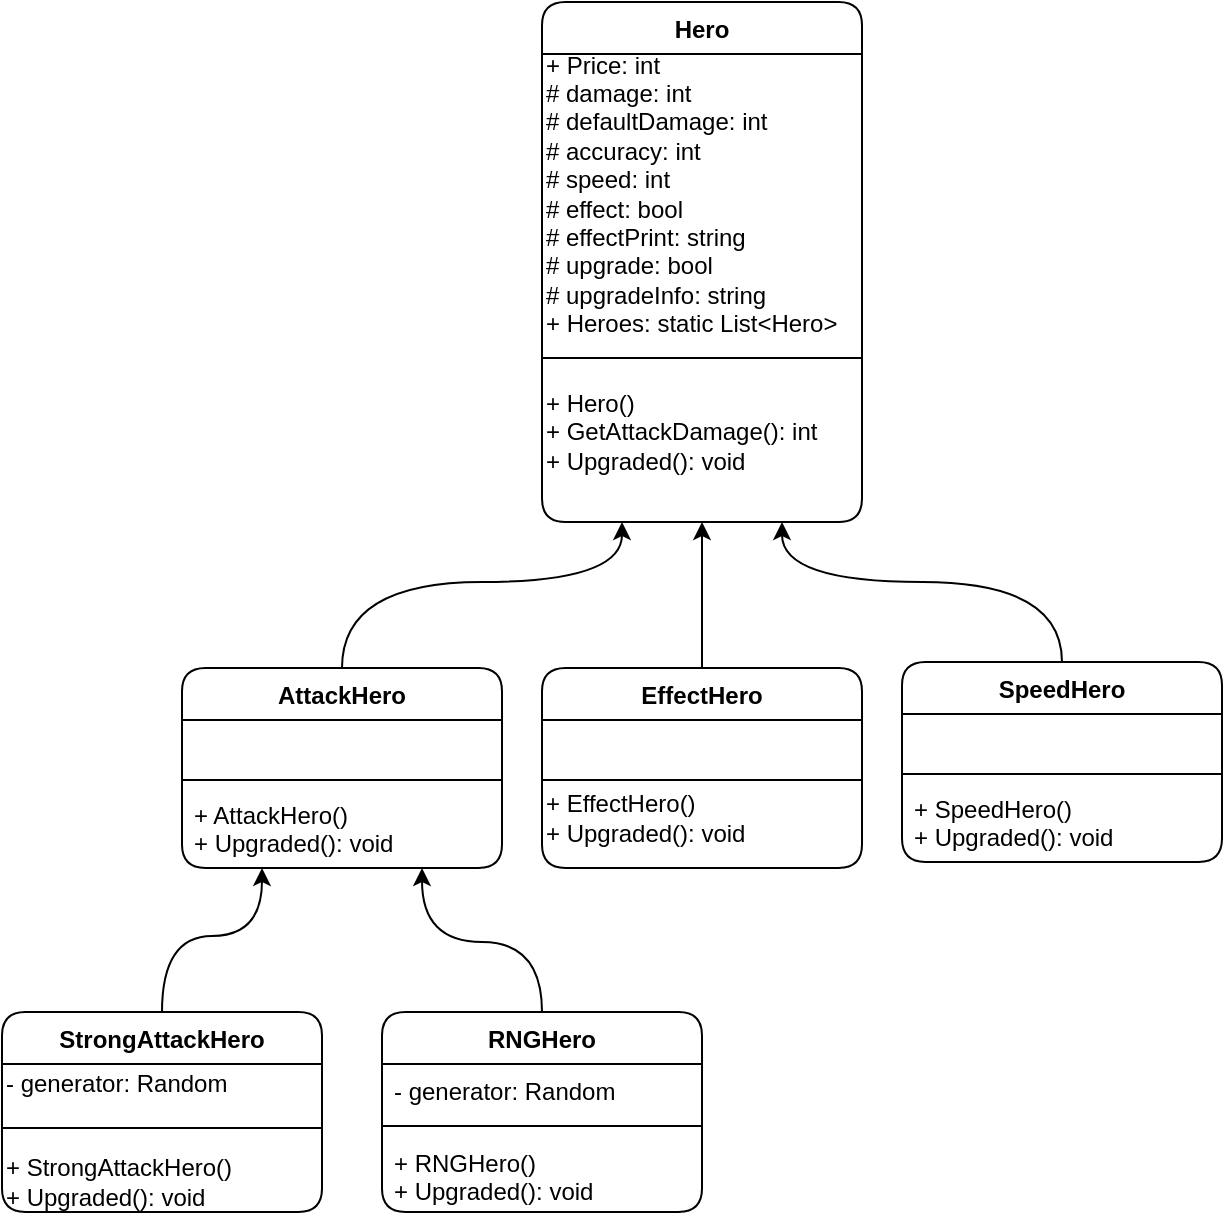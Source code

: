 <mxfile version="14.6.11" type="github" pages="3">
  <diagram id="C5RBs43oDa-KdzZeNtuy" name="Hero">
    <mxGraphModel dx="1320" dy="645" grid="1" gridSize="10" guides="1" tooltips="1" connect="1" arrows="1" fold="1" page="1" pageScale="1" pageWidth="827" pageHeight="1169" math="0" shadow="0">
      <root>
        <mxCell id="WIyWlLk6GJQsqaUBKTNV-0" />
        <mxCell id="WIyWlLk6GJQsqaUBKTNV-1" parent="WIyWlLk6GJQsqaUBKTNV-0" />
        <mxCell id="zkfFHV4jXpPFQw0GAbJ--0" value="Hero" style="swimlane;fontStyle=1;align=center;verticalAlign=top;childLayout=stackLayout;horizontal=1;startSize=26;horizontalStack=0;resizeParent=1;resizeLast=0;collapsible=1;marginBottom=0;shadow=0;strokeWidth=1;rounded=1;" parent="WIyWlLk6GJQsqaUBKTNV-1" vertex="1">
          <mxGeometry x="320" y="80" width="160" height="260" as="geometry">
            <mxRectangle x="230" y="140" width="160" height="26" as="alternateBounds" />
          </mxGeometry>
        </mxCell>
        <mxCell id="fOFZKlebAl8qTiJnDQJF-10" value="+ Price: int&lt;br&gt;# damage: int&lt;br&gt;# defaultDamage: int&lt;br&gt;# accuracy: int&lt;br&gt;# speed: int&lt;br&gt;# effect: bool&lt;br&gt;# effectPrint: string&lt;br&gt;# upgrade: bool&lt;br&gt;# upgradeInfo: string&lt;br&gt;+ Heroes: static List&amp;lt;Hero&amp;gt;" style="text;html=1;align=left;verticalAlign=middle;resizable=0;points=[];autosize=1;strokeColor=none;" parent="zkfFHV4jXpPFQw0GAbJ--0" vertex="1">
          <mxGeometry y="26" width="160" height="140" as="geometry" />
        </mxCell>
        <mxCell id="zkfFHV4jXpPFQw0GAbJ--4" value="" style="line;html=1;strokeWidth=1;align=left;verticalAlign=middle;spacingTop=-1;spacingLeft=3;spacingRight=3;rotatable=0;labelPosition=right;points=[];portConstraint=eastwest;rounded=1;" parent="zkfFHV4jXpPFQw0GAbJ--0" vertex="1">
          <mxGeometry y="166" width="160" height="24" as="geometry" />
        </mxCell>
        <mxCell id="5n9pGK_i3ejU4ObwaQJb-2" value="+ Hero()&lt;br&gt;+ GetAttackDamage(): int&lt;br&gt;+ Upgraded(): void" style="text;html=1;align=left;verticalAlign=middle;resizable=0;points=[];autosize=1;strokeColor=none;" parent="zkfFHV4jXpPFQw0GAbJ--0" vertex="1">
          <mxGeometry y="190" width="160" height="50" as="geometry" />
        </mxCell>
        <mxCell id="zkfFHV4jXpPFQw0GAbJ--6" value="AttackHero" style="swimlane;fontStyle=1;align=center;verticalAlign=top;childLayout=stackLayout;horizontal=1;startSize=26;horizontalStack=0;resizeParent=1;resizeLast=0;collapsible=1;marginBottom=0;shadow=0;strokeWidth=1;rounded=1;" parent="WIyWlLk6GJQsqaUBKTNV-1" vertex="1">
          <mxGeometry x="140" y="413" width="160" height="100" as="geometry">
            <mxRectangle x="130" y="380" width="160" height="26" as="alternateBounds" />
          </mxGeometry>
        </mxCell>
        <mxCell id="zkfFHV4jXpPFQw0GAbJ--8" value=" " style="text;align=left;verticalAlign=top;spacingLeft=4;spacingRight=4;overflow=hidden;rotatable=0;points=[[0,0.5],[1,0.5]];portConstraint=eastwest;shadow=0;html=0;rounded=1;" parent="zkfFHV4jXpPFQw0GAbJ--6" vertex="1">
          <mxGeometry y="26" width="160" height="26" as="geometry" />
        </mxCell>
        <mxCell id="zkfFHV4jXpPFQw0GAbJ--9" value="" style="line;html=1;strokeWidth=1;align=left;verticalAlign=middle;spacingTop=-1;spacingLeft=3;spacingRight=3;rotatable=0;labelPosition=right;points=[];portConstraint=eastwest;rounded=1;" parent="zkfFHV4jXpPFQw0GAbJ--6" vertex="1">
          <mxGeometry y="52" width="160" height="8" as="geometry" />
        </mxCell>
        <mxCell id="zkfFHV4jXpPFQw0GAbJ--10" value="+ AttackHero()&#xa;+ Upgraded(): void" style="text;align=left;verticalAlign=top;spacingLeft=4;spacingRight=4;overflow=hidden;rotatable=0;points=[[0,0.5],[1,0.5]];portConstraint=eastwest;fontStyle=0;rounded=1;" parent="zkfFHV4jXpPFQw0GAbJ--6" vertex="1">
          <mxGeometry y="60" width="160" height="40" as="geometry" />
        </mxCell>
        <mxCell id="zkfFHV4jXpPFQw0GAbJ--12" value="" style="endArrow=classic;endFill=1;shadow=0;strokeWidth=1;edgeStyle=elbowEdgeStyle;elbow=vertical;curved=1;exitX=0.5;exitY=0;exitDx=0;exitDy=0;entryX=0.25;entryY=1;entryDx=0;entryDy=0;" parent="WIyWlLk6GJQsqaUBKTNV-1" source="zkfFHV4jXpPFQw0GAbJ--6" target="zkfFHV4jXpPFQw0GAbJ--0" edge="1">
          <mxGeometry width="160" relative="1" as="geometry">
            <mxPoint x="300" y="203" as="sourcePoint" />
            <mxPoint x="300" y="203" as="targetPoint" />
            <Array as="points">
              <mxPoint x="290" y="370" />
            </Array>
          </mxGeometry>
        </mxCell>
        <mxCell id="zkfFHV4jXpPFQw0GAbJ--13" value="EffectHero" style="swimlane;fontStyle=1;align=center;verticalAlign=top;childLayout=stackLayout;horizontal=1;startSize=26;horizontalStack=0;resizeParent=1;resizeLast=0;collapsible=1;marginBottom=0;shadow=0;strokeWidth=1;rounded=1;" parent="WIyWlLk6GJQsqaUBKTNV-1" vertex="1">
          <mxGeometry x="320" y="413" width="160" height="100" as="geometry">
            <mxRectangle x="340" y="380" width="170" height="26" as="alternateBounds" />
          </mxGeometry>
        </mxCell>
        <mxCell id="zkfFHV4jXpPFQw0GAbJ--14" value=" " style="text;align=left;verticalAlign=top;spacingLeft=4;spacingRight=4;overflow=hidden;rotatable=0;points=[[0,0.5],[1,0.5]];portConstraint=eastwest;rounded=1;" parent="zkfFHV4jXpPFQw0GAbJ--13" vertex="1">
          <mxGeometry y="26" width="160" height="26" as="geometry" />
        </mxCell>
        <mxCell id="zkfFHV4jXpPFQw0GAbJ--15" value="" style="line;html=1;strokeWidth=1;align=left;verticalAlign=middle;spacingTop=-1;spacingLeft=3;spacingRight=3;rotatable=0;labelPosition=right;points=[];portConstraint=eastwest;rounded=1;" parent="zkfFHV4jXpPFQw0GAbJ--13" vertex="1">
          <mxGeometry y="52" width="160" height="8" as="geometry" />
        </mxCell>
        <mxCell id="5n9pGK_i3ejU4ObwaQJb-17" value="+ EffectHero()&lt;br&gt;+ Upgraded(): void" style="text;html=1;align=left;verticalAlign=middle;resizable=0;points=[];autosize=1;strokeColor=none;" parent="zkfFHV4jXpPFQw0GAbJ--13" vertex="1">
          <mxGeometry y="60" width="160" height="30" as="geometry" />
        </mxCell>
        <mxCell id="zkfFHV4jXpPFQw0GAbJ--16" value="" style="endArrow=classic;endFill=1;shadow=0;strokeWidth=1;edgeStyle=elbowEdgeStyle;elbow=vertical;entryX=0.5;entryY=1;entryDx=0;entryDy=0;curved=1;exitX=0.5;exitY=0;exitDx=0;exitDy=0;" parent="WIyWlLk6GJQsqaUBKTNV-1" source="zkfFHV4jXpPFQw0GAbJ--13" target="zkfFHV4jXpPFQw0GAbJ--0" edge="1">
          <mxGeometry width="160" relative="1" as="geometry">
            <mxPoint x="500" y="410" as="sourcePoint" />
            <mxPoint x="410" y="271" as="targetPoint" />
            <Array as="points">
              <mxPoint x="400" y="390" />
            </Array>
          </mxGeometry>
        </mxCell>
        <mxCell id="fOFZKlebAl8qTiJnDQJF-11" style="edgeStyle=orthogonalEdgeStyle;curved=1;rounded=0;orthogonalLoop=1;jettySize=auto;html=1;entryX=0.75;entryY=1;entryDx=0;entryDy=0;" parent="WIyWlLk6GJQsqaUBKTNV-1" source="fOFZKlebAl8qTiJnDQJF-6" target="zkfFHV4jXpPFQw0GAbJ--0" edge="1">
          <mxGeometry relative="1" as="geometry">
            <mxPoint x="480" y="240" as="targetPoint" />
            <Array as="points">
              <mxPoint x="580" y="370" />
              <mxPoint x="440" y="370" />
            </Array>
          </mxGeometry>
        </mxCell>
        <mxCell id="fOFZKlebAl8qTiJnDQJF-6" value="SpeedHero" style="swimlane;fontStyle=1;align=center;verticalAlign=top;childLayout=stackLayout;horizontal=1;startSize=26;horizontalStack=0;resizeParent=1;resizeParentMax=0;resizeLast=0;collapsible=1;marginBottom=0;rounded=1;shadow=0;glass=0;sketch=0;fillColor=#ffffff;gradientColor=none;" parent="WIyWlLk6GJQsqaUBKTNV-1" vertex="1">
          <mxGeometry x="500" y="410" width="160" height="100" as="geometry" />
        </mxCell>
        <mxCell id="fOFZKlebAl8qTiJnDQJF-7" value=" " style="text;strokeColor=none;fillColor=none;align=left;verticalAlign=top;spacingLeft=4;spacingRight=4;overflow=hidden;rotatable=0;points=[[0,0.5],[1,0.5]];portConstraint=eastwest;" parent="fOFZKlebAl8qTiJnDQJF-6" vertex="1">
          <mxGeometry y="26" width="160" height="26" as="geometry" />
        </mxCell>
        <mxCell id="fOFZKlebAl8qTiJnDQJF-8" value="" style="line;strokeWidth=1;fillColor=none;align=left;verticalAlign=middle;spacingTop=-1;spacingLeft=3;spacingRight=3;rotatable=0;labelPosition=right;points=[];portConstraint=eastwest;" parent="fOFZKlebAl8qTiJnDQJF-6" vertex="1">
          <mxGeometry y="52" width="160" height="8" as="geometry" />
        </mxCell>
        <mxCell id="fOFZKlebAl8qTiJnDQJF-9" value="+ SpeedHero()&#xa;+ Upgraded(): void" style="text;strokeColor=none;fillColor=none;align=left;verticalAlign=top;spacingLeft=4;spacingRight=4;overflow=hidden;rotatable=0;points=[[0,0.5],[1,0.5]];portConstraint=eastwest;" parent="fOFZKlebAl8qTiJnDQJF-6" vertex="1">
          <mxGeometry y="60" width="160" height="40" as="geometry" />
        </mxCell>
        <mxCell id="5HbnqdHGxBV0XQOdH_l--1" style="edgeStyle=orthogonalEdgeStyle;rounded=0;orthogonalLoop=1;jettySize=auto;html=1;entryX=0.25;entryY=1;entryDx=0;entryDy=0;curved=1;exitX=0.5;exitY=0;exitDx=0;exitDy=0;" parent="WIyWlLk6GJQsqaUBKTNV-1" source="5n9pGK_i3ejU4ObwaQJb-3" target="zkfFHV4jXpPFQw0GAbJ--6" edge="1">
          <mxGeometry relative="1" as="geometry">
            <Array as="points">
              <mxPoint x="130" y="547" />
              <mxPoint x="180" y="547" />
            </Array>
          </mxGeometry>
        </mxCell>
        <mxCell id="5n9pGK_i3ejU4ObwaQJb-3" value="StrongAttackHero" style="swimlane;fontStyle=1;align=center;verticalAlign=top;childLayout=stackLayout;horizontal=1;startSize=26;horizontalStack=0;resizeParent=1;resizeParentMax=0;resizeLast=0;collapsible=1;marginBottom=0;rounded=1;" parent="WIyWlLk6GJQsqaUBKTNV-1" vertex="1">
          <mxGeometry x="50" y="585" width="160" height="100" as="geometry" />
        </mxCell>
        <mxCell id="5n9pGK_i3ejU4ObwaQJb-19" value="&lt;div&gt;&lt;span&gt;- generator: Random&lt;/span&gt;&lt;/div&gt;" style="text;html=1;align=left;verticalAlign=middle;resizable=0;points=[];autosize=1;strokeColor=none;" parent="5n9pGK_i3ejU4ObwaQJb-3" vertex="1">
          <mxGeometry y="26" width="160" height="20" as="geometry" />
        </mxCell>
        <mxCell id="5n9pGK_i3ejU4ObwaQJb-5" value="" style="line;strokeWidth=1;fillColor=none;align=left;verticalAlign=middle;spacingTop=-1;spacingLeft=3;spacingRight=3;rotatable=0;labelPosition=right;points=[];portConstraint=eastwest;" parent="5n9pGK_i3ejU4ObwaQJb-3" vertex="1">
          <mxGeometry y="46" width="160" height="24" as="geometry" />
        </mxCell>
        <mxCell id="5n9pGK_i3ejU4ObwaQJb-18" value="+ StrongAttackHero()&lt;br&gt;+ Upgraded(): void" style="text;html=1;align=left;verticalAlign=middle;resizable=0;points=[];autosize=1;strokeColor=none;" parent="5n9pGK_i3ejU4ObwaQJb-3" vertex="1">
          <mxGeometry y="70" width="160" height="30" as="geometry" />
        </mxCell>
        <mxCell id="5n9pGK_i3ejU4ObwaQJb-12" style="edgeStyle=orthogonalEdgeStyle;curved=1;rounded=0;orthogonalLoop=1;jettySize=auto;html=1;endArrow=classic;endFill=1;strokeWidth=1;exitX=0.5;exitY=0;exitDx=0;exitDy=0;entryX=0.75;entryY=1;entryDx=0;entryDy=0;" parent="WIyWlLk6GJQsqaUBKTNV-1" source="5n9pGK_i3ejU4ObwaQJb-7" target="zkfFHV4jXpPFQw0GAbJ--6" edge="1">
          <mxGeometry relative="1" as="geometry">
            <Array as="points">
              <mxPoint x="320" y="550" />
              <mxPoint x="260" y="550" />
            </Array>
            <mxPoint x="260" y="533" as="targetPoint" />
          </mxGeometry>
        </mxCell>
        <mxCell id="5n9pGK_i3ejU4ObwaQJb-7" value="RNGHero" style="swimlane;fontStyle=1;align=center;verticalAlign=top;childLayout=stackLayout;horizontal=1;startSize=26;horizontalStack=0;resizeParent=1;resizeParentMax=0;resizeLast=0;collapsible=1;marginBottom=0;rounded=1;" parent="WIyWlLk6GJQsqaUBKTNV-1" vertex="1">
          <mxGeometry x="240" y="585" width="160" height="100" as="geometry" />
        </mxCell>
        <mxCell id="5n9pGK_i3ejU4ObwaQJb-8" value="- generator: Random" style="text;strokeColor=none;fillColor=none;align=left;verticalAlign=top;spacingLeft=4;spacingRight=4;overflow=hidden;rotatable=0;points=[[0,0.5],[1,0.5]];portConstraint=eastwest;rounded=0;shadow=0;glass=0;sketch=0;" parent="5n9pGK_i3ejU4ObwaQJb-7" vertex="1">
          <mxGeometry y="26" width="160" height="26" as="geometry" />
        </mxCell>
        <mxCell id="5n9pGK_i3ejU4ObwaQJb-9" value="" style="line;strokeWidth=1;fillColor=none;align=left;verticalAlign=middle;spacingTop=-1;spacingLeft=3;spacingRight=3;rotatable=0;labelPosition=right;points=[];portConstraint=eastwest;" parent="5n9pGK_i3ejU4ObwaQJb-7" vertex="1">
          <mxGeometry y="52" width="160" height="10" as="geometry" />
        </mxCell>
        <mxCell id="5n9pGK_i3ejU4ObwaQJb-10" value="+ RNGHero()&#xa;+ Upgraded(): void" style="text;strokeColor=none;fillColor=none;align=left;verticalAlign=top;spacingLeft=4;spacingRight=4;overflow=hidden;rotatable=0;points=[[0,0.5],[1,0.5]];portConstraint=eastwest;" parent="5n9pGK_i3ejU4ObwaQJb-7" vertex="1">
          <mxGeometry y="62" width="160" height="38" as="geometry" />
        </mxCell>
      </root>
    </mxGraphModel>
  </diagram>
  <diagram id="gpCSn_Zk3ZEgO7moGBiu" name="Monster">
    <mxGraphModel dx="935" dy="457" grid="1" gridSize="10" guides="1" tooltips="1" connect="1" arrows="1" fold="1" page="1" pageScale="1" pageWidth="827" pageHeight="1169" math="0" shadow="0">
      <root>
        <mxCell id="JY0iZ1scps40qftBz4do-0" />
        <mxCell id="JY0iZ1scps40qftBz4do-1" parent="JY0iZ1scps40qftBz4do-0" />
        <mxCell id="JY0iZ1scps40qftBz4do-2" value="Monster&#xa;" style="swimlane;fontStyle=1;align=center;verticalAlign=top;childLayout=stackLayout;horizontal=1;startSize=26;horizontalStack=0;resizeParent=1;resizeParentMax=0;resizeLast=0;collapsible=1;marginBottom=0;" parent="JY0iZ1scps40qftBz4do-1" vertex="1">
          <mxGeometry x="334" y="220" width="160" height="114" as="geometry" />
        </mxCell>
        <mxCell id="JY0iZ1scps40qftBz4do-3" value="# hp: int&#xa;# speed: int&#xa;# priority: int" style="text;strokeColor=none;fillColor=none;align=left;verticalAlign=top;spacingLeft=4;spacingRight=4;overflow=hidden;rotatable=0;points=[[0,0.5],[1,0.5]];portConstraint=eastwest;" parent="JY0iZ1scps40qftBz4do-2" vertex="1">
          <mxGeometry y="26" width="160" height="54" as="geometry" />
        </mxCell>
        <mxCell id="JY0iZ1scps40qftBz4do-4" value="" style="line;strokeWidth=1;fillColor=none;align=left;verticalAlign=middle;spacingTop=-1;spacingLeft=3;spacingRight=3;rotatable=0;labelPosition=right;points=[];portConstraint=eastwest;" parent="JY0iZ1scps40qftBz4do-2" vertex="1">
          <mxGeometry y="80" width="160" height="8" as="geometry" />
        </mxCell>
        <mxCell id="JY0iZ1scps40qftBz4do-5" value="+ GetHp(): int" style="text;strokeColor=none;fillColor=none;align=left;verticalAlign=top;spacingLeft=4;spacingRight=4;overflow=hidden;rotatable=0;points=[[0,0.5],[1,0.5]];portConstraint=eastwest;" parent="JY0iZ1scps40qftBz4do-2" vertex="1">
          <mxGeometry y="88" width="160" height="26" as="geometry" />
        </mxCell>
        <mxCell id="JY0iZ1scps40qftBz4do-12" style="edgeStyle=orthogonalEdgeStyle;rounded=0;orthogonalLoop=1;jettySize=auto;html=1;entryX=0.086;entryY=1.137;entryDx=0;entryDy=0;entryPerimeter=0;exitX=0.5;exitY=0;exitDx=0;exitDy=0;curved=1;" parent="JY0iZ1scps40qftBz4do-1" source="JY0iZ1scps40qftBz4do-7" target="JY0iZ1scps40qftBz4do-5" edge="1">
          <mxGeometry relative="1" as="geometry">
            <Array as="points">
              <mxPoint x="159" y="370" />
              <mxPoint x="348" y="370" />
            </Array>
          </mxGeometry>
        </mxCell>
        <mxCell id="JY0iZ1scps40qftBz4do-7" value="Zombie" style="swimlane;fontStyle=1;align=center;verticalAlign=top;childLayout=stackLayout;horizontal=1;startSize=26;horizontalStack=0;resizeParent=1;resizeParentMax=0;resizeLast=0;collapsible=1;marginBottom=0;" parent="JY0iZ1scps40qftBz4do-1" vertex="1">
          <mxGeometry x="79" y="420" width="160" height="86" as="geometry" />
        </mxCell>
        <mxCell id="JY0iZ1scps40qftBz4do-8" value=" " style="text;strokeColor=none;fillColor=none;align=left;verticalAlign=top;spacingLeft=4;spacingRight=4;overflow=hidden;rotatable=0;points=[[0,0.5],[1,0.5]];portConstraint=eastwest;" parent="JY0iZ1scps40qftBz4do-7" vertex="1">
          <mxGeometry y="26" width="160" height="26" as="geometry" />
        </mxCell>
        <mxCell id="JY0iZ1scps40qftBz4do-9" value="" style="line;strokeWidth=1;fillColor=none;align=left;verticalAlign=middle;spacingTop=-1;spacingLeft=3;spacingRight=3;rotatable=0;labelPosition=right;points=[];portConstraint=eastwest;" parent="JY0iZ1scps40qftBz4do-7" vertex="1">
          <mxGeometry y="52" width="160" height="8" as="geometry" />
        </mxCell>
        <mxCell id="JY0iZ1scps40qftBz4do-10" value="+ Zombie()" style="text;strokeColor=none;fillColor=none;align=left;verticalAlign=top;spacingLeft=4;spacingRight=4;overflow=hidden;rotatable=0;points=[[0,0.5],[1,0.5]];portConstraint=eastwest;" parent="JY0iZ1scps40qftBz4do-7" vertex="1">
          <mxGeometry y="60" width="160" height="26" as="geometry" />
        </mxCell>
        <mxCell id="TCaOxVq4stTgbc_iNaQc-0" style="edgeStyle=orthogonalEdgeStyle;rounded=0;orthogonalLoop=1;jettySize=auto;html=1;curved=1;" edge="1" parent="JY0iZ1scps40qftBz4do-1" source="JY0iZ1scps40qftBz4do-13">
          <mxGeometry relative="1" as="geometry">
            <mxPoint x="400" y="340" as="targetPoint" />
          </mxGeometry>
        </mxCell>
        <mxCell id="JY0iZ1scps40qftBz4do-13" value="Bat" style="swimlane;fontStyle=1;align=center;verticalAlign=top;childLayout=stackLayout;horizontal=1;startSize=26;horizontalStack=0;resizeParent=1;resizeParentMax=0;resizeLast=0;collapsible=1;marginBottom=0;" parent="JY0iZ1scps40qftBz4do-1" vertex="1">
          <mxGeometry x="249" y="420" width="160" height="86" as="geometry" />
        </mxCell>
        <mxCell id="JY0iZ1scps40qftBz4do-14" value=" " style="text;strokeColor=none;fillColor=none;align=left;verticalAlign=top;spacingLeft=4;spacingRight=4;overflow=hidden;rotatable=0;points=[[0,0.5],[1,0.5]];portConstraint=eastwest;" parent="JY0iZ1scps40qftBz4do-13" vertex="1">
          <mxGeometry y="26" width="160" height="26" as="geometry" />
        </mxCell>
        <mxCell id="JY0iZ1scps40qftBz4do-15" value="" style="line;strokeWidth=1;fillColor=none;align=left;verticalAlign=middle;spacingTop=-1;spacingLeft=3;spacingRight=3;rotatable=0;labelPosition=right;points=[];portConstraint=eastwest;" parent="JY0iZ1scps40qftBz4do-13" vertex="1">
          <mxGeometry y="52" width="160" height="8" as="geometry" />
        </mxCell>
        <mxCell id="JY0iZ1scps40qftBz4do-16" value="+ Bat()" style="text;strokeColor=none;fillColor=none;align=left;verticalAlign=top;spacingLeft=4;spacingRight=4;overflow=hidden;rotatable=0;points=[[0,0.5],[1,0.5]];portConstraint=eastwest;" parent="JY0iZ1scps40qftBz4do-13" vertex="1">
          <mxGeometry y="60" width="160" height="26" as="geometry" />
        </mxCell>
        <mxCell id="TCaOxVq4stTgbc_iNaQc-9" style="edgeStyle=orthogonalEdgeStyle;rounded=0;orthogonalLoop=1;jettySize=auto;html=1;curved=1;" edge="1" parent="JY0iZ1scps40qftBz4do-1" source="TCaOxVq4stTgbc_iNaQc-1">
          <mxGeometry relative="1" as="geometry">
            <mxPoint x="430" y="340" as="targetPoint" />
          </mxGeometry>
        </mxCell>
        <mxCell id="TCaOxVq4stTgbc_iNaQc-1" value="Skeleton" style="swimlane;fontStyle=1;align=center;verticalAlign=top;childLayout=stackLayout;horizontal=1;startSize=26;horizontalStack=0;resizeParent=1;resizeParentMax=0;resizeLast=0;collapsible=1;marginBottom=0;" vertex="1" parent="JY0iZ1scps40qftBz4do-1">
          <mxGeometry x="419" y="420" width="160" height="86" as="geometry" />
        </mxCell>
        <mxCell id="TCaOxVq4stTgbc_iNaQc-2" value=" " style="text;strokeColor=none;fillColor=none;align=left;verticalAlign=top;spacingLeft=4;spacingRight=4;overflow=hidden;rotatable=0;points=[[0,0.5],[1,0.5]];portConstraint=eastwest;" vertex="1" parent="TCaOxVq4stTgbc_iNaQc-1">
          <mxGeometry y="26" width="160" height="26" as="geometry" />
        </mxCell>
        <mxCell id="TCaOxVq4stTgbc_iNaQc-3" value="" style="line;strokeWidth=1;fillColor=none;align=left;verticalAlign=middle;spacingTop=-1;spacingLeft=3;spacingRight=3;rotatable=0;labelPosition=right;points=[];portConstraint=eastwest;" vertex="1" parent="TCaOxVq4stTgbc_iNaQc-1">
          <mxGeometry y="52" width="160" height="8" as="geometry" />
        </mxCell>
        <mxCell id="TCaOxVq4stTgbc_iNaQc-4" value="+ Skeleton()" style="text;strokeColor=none;fillColor=none;align=left;verticalAlign=top;spacingLeft=4;spacingRight=4;overflow=hidden;rotatable=0;points=[[0,0.5],[1,0.5]];portConstraint=eastwest;" vertex="1" parent="TCaOxVq4stTgbc_iNaQc-1">
          <mxGeometry y="60" width="160" height="26" as="geometry" />
        </mxCell>
        <mxCell id="TCaOxVq4stTgbc_iNaQc-10" style="edgeStyle=orthogonalEdgeStyle;rounded=0;orthogonalLoop=1;jettySize=auto;html=1;curved=1;" edge="1" parent="JY0iZ1scps40qftBz4do-1" source="TCaOxVq4stTgbc_iNaQc-5">
          <mxGeometry relative="1" as="geometry">
            <mxPoint x="480" y="340" as="targetPoint" />
            <Array as="points">
              <mxPoint x="669" y="370" />
              <mxPoint x="480" y="370" />
            </Array>
          </mxGeometry>
        </mxCell>
        <mxCell id="TCaOxVq4stTgbc_iNaQc-5" value="Spider" style="swimlane;fontStyle=1;align=center;verticalAlign=top;childLayout=stackLayout;horizontal=1;startSize=26;horizontalStack=0;resizeParent=1;resizeParentMax=0;resizeLast=0;collapsible=1;marginBottom=0;" vertex="1" parent="JY0iZ1scps40qftBz4do-1">
          <mxGeometry x="589" y="420" width="160" height="86" as="geometry" />
        </mxCell>
        <mxCell id="TCaOxVq4stTgbc_iNaQc-6" value=" " style="text;strokeColor=none;fillColor=none;align=left;verticalAlign=top;spacingLeft=4;spacingRight=4;overflow=hidden;rotatable=0;points=[[0,0.5],[1,0.5]];portConstraint=eastwest;" vertex="1" parent="TCaOxVq4stTgbc_iNaQc-5">
          <mxGeometry y="26" width="160" height="26" as="geometry" />
        </mxCell>
        <mxCell id="TCaOxVq4stTgbc_iNaQc-7" value="" style="line;strokeWidth=1;fillColor=none;align=left;verticalAlign=middle;spacingTop=-1;spacingLeft=3;spacingRight=3;rotatable=0;labelPosition=right;points=[];portConstraint=eastwest;" vertex="1" parent="TCaOxVq4stTgbc_iNaQc-5">
          <mxGeometry y="52" width="160" height="8" as="geometry" />
        </mxCell>
        <mxCell id="TCaOxVq4stTgbc_iNaQc-8" value="+ Spider()" style="text;strokeColor=none;fillColor=none;align=left;verticalAlign=top;spacingLeft=4;spacingRight=4;overflow=hidden;rotatable=0;points=[[0,0.5],[1,0.5]];portConstraint=eastwest;" vertex="1" parent="TCaOxVq4stTgbc_iNaQc-5">
          <mxGeometry y="60" width="160" height="26" as="geometry" />
        </mxCell>
      </root>
    </mxGraphModel>
  </diagram>
  <diagram id="k80uFhD7rV6k3O87Zids" name="Round">
    <mxGraphModel dx="1122" dy="548" grid="1" gridSize="10" guides="1" tooltips="1" connect="1" arrows="1" fold="1" page="1" pageScale="1" pageWidth="827" pageHeight="1169" math="0" shadow="0">
      <root>
        <mxCell id="Kk3GxU2pkkPXFkFZ7eW2-0" />
        <mxCell id="Kk3GxU2pkkPXFkFZ7eW2-1" parent="Kk3GxU2pkkPXFkFZ7eW2-0" />
        <mxCell id="Kk3GxU2pkkPXFkFZ7eW2-6" value="Round" style="swimlane;fontStyle=1;align=center;verticalAlign=top;childLayout=stackLayout;horizontal=1;startSize=26;horizontalStack=0;resizeParent=1;resizeParentMax=0;resizeLast=0;collapsible=1;marginBottom=0;" vertex="1" parent="Kk3GxU2pkkPXFkFZ7eW2-1">
          <mxGeometry x="330" y="240" width="270" height="182" as="geometry">
            <mxRectangle x="330" y="240" width="70" height="26" as="alternateBounds" />
          </mxGeometry>
        </mxCell>
        <mxCell id="Kk3GxU2pkkPXFkFZ7eW2-7" value="+ Rounds: Queue&lt;int&gt;&#xa;+ MonstersInRound: static List&lt;Monster&gt; " style="text;strokeColor=none;fillColor=none;align=left;verticalAlign=top;spacingLeft=4;spacingRight=4;overflow=hidden;rotatable=0;points=[[0,0.5],[1,0.5]];portConstraint=eastwest;" vertex="1" parent="Kk3GxU2pkkPXFkFZ7eW2-6">
          <mxGeometry y="26" width="270" height="54" as="geometry" />
        </mxCell>
        <mxCell id="Kk3GxU2pkkPXFkFZ7eW2-8" value="" style="line;strokeWidth=1;fillColor=none;align=left;verticalAlign=middle;spacingTop=-1;spacingLeft=3;spacingRight=3;rotatable=0;labelPosition=right;points=[];portConstraint=eastwest;" vertex="1" parent="Kk3GxU2pkkPXFkFZ7eW2-6">
          <mxGeometry y="80" width="270" height="20" as="geometry" />
        </mxCell>
        <mxCell id="Kk3GxU2pkkPXFkFZ7eW2-9" value="+ GetRound(): Queue&lt;int&gt;&#xa;+ MonsterMkr(): delegate Monster&#xa;+ ReturnMonster(): Monster&#xa;+ GetMonster(round: int): static void&#xa;+ PlayRound(purchasedHeroes: List&lt;Hero&gt;): int" style="text;strokeColor=none;fillColor=none;align=left;verticalAlign=top;spacingLeft=4;spacingRight=4;overflow=hidden;rotatable=0;points=[[0,0.5],[1,0.5]];portConstraint=eastwest;" vertex="1" parent="Kk3GxU2pkkPXFkFZ7eW2-6">
          <mxGeometry y="100" width="270" height="82" as="geometry" />
        </mxCell>
      </root>
    </mxGraphModel>
  </diagram>
</mxfile>
